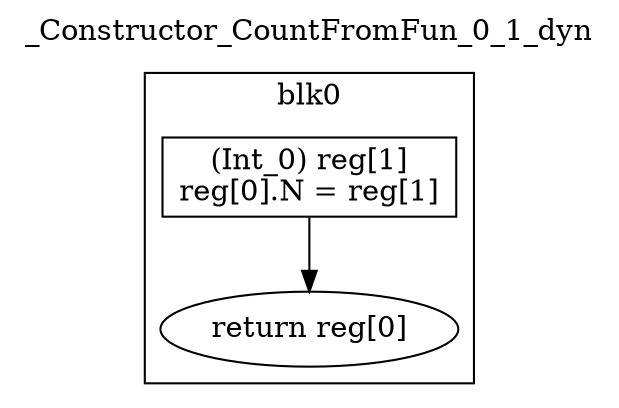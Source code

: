 digraph {
  rankdir=TB;
  b0_l0 -> b0_ret
  b0_l0 [label="(Int_0) reg[1]\nreg[0].N = reg[1]\n", shape=box]
  b0_ret [label="return reg[0]"]
  subgraph cluster_b0 {
    label = "blk0";
    b0_l0;
    b0_ret;
  }
  labelloc="t"
  label="_Constructor_CountFromFun_0_1_dyn"
}